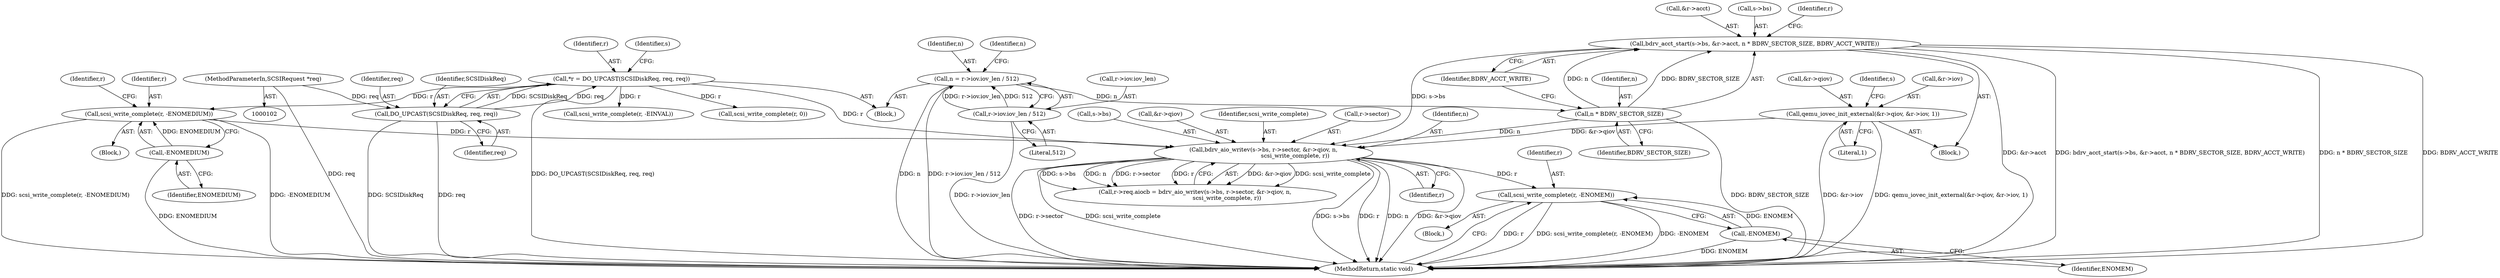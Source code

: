 digraph "0_qemu_103b40f51e4012b3b0ad20f615562a1806d7f49a_2@pointer" {
"1000222" [label="(Call,scsi_write_complete(r, -ENOMEM))"];
"1000199" [label="(Call,bdrv_aio_writev(s->bs, r->sector, &r->qiov, n,\n                                   scsi_write_complete, r))"];
"1000181" [label="(Call,bdrv_acct_start(s->bs, &r->acct, n * BDRV_SECTOR_SIZE, BDRV_ACCT_WRITE))"];
"1000189" [label="(Call,n * BDRV_SECTOR_SIZE)"];
"1000150" [label="(Call,n = r->iov.iov_len / 512)"];
"1000152" [label="(Call,r->iov.iov_len / 512)"];
"1000171" [label="(Call,qemu_iovec_init_external(&r->qiov, &r->iov, 1))"];
"1000167" [label="(Call,scsi_write_complete(r, -ENOMEDIUM))"];
"1000106" [label="(Call,*r = DO_UPCAST(SCSIDiskReq, req, req))"];
"1000108" [label="(Call,DO_UPCAST(SCSIDiskReq, req, req))"];
"1000103" [label="(MethodParameterIn,SCSIRequest *req)"];
"1000169" [label="(Call,-ENOMEDIUM)"];
"1000224" [label="(Call,-ENOMEM)"];
"1000158" [label="(Literal,512)"];
"1000221" [label="(Block,)"];
"1000192" [label="(Identifier,BDRV_ACCT_WRITE)"];
"1000172" [label="(Call,&r->qiov)"];
"1000185" [label="(Call,&r->acct)"];
"1000183" [label="(Identifier,s)"];
"1000199" [label="(Call,bdrv_aio_writev(s->bs, r->sector, &r->qiov, n,\n                                   scsi_write_complete, r))"];
"1000169" [label="(Call,-ENOMEDIUM)"];
"1000174" [label="(Identifier,r)"];
"1000212" [label="(Identifier,r)"];
"1000106" [label="(Call,*r = DO_UPCAST(SCSIDiskReq, req, req))"];
"1000190" [label="(Identifier,n)"];
"1000211" [label="(Identifier,scsi_write_complete)"];
"1000200" [label="(Call,s->bs)"];
"1000193" [label="(Call,r->req.aiocb = bdrv_aio_writev(s->bs, r->sector, &r->qiov, n,\n                                   scsi_write_complete, r))"];
"1000108" [label="(Call,DO_UPCAST(SCSIDiskReq, req, req))"];
"1000150" [label="(Call,n = r->iov.iov_len / 512)"];
"1000182" [label="(Call,s->bs)"];
"1000222" [label="(Call,scsi_write_complete(r, -ENOMEM))"];
"1000181" [label="(Call,bdrv_acct_start(s->bs, &r->acct, n * BDRV_SECTOR_SIZE, BDRV_ACCT_WRITE))"];
"1000171" [label="(Call,qemu_iovec_init_external(&r->qiov, &r->iov, 1))"];
"1000191" [label="(Identifier,BDRV_SECTOR_SIZE)"];
"1000231" [label="(MethodReturn,static void)"];
"1000104" [label="(Block,)"];
"1000151" [label="(Identifier,n)"];
"1000111" [label="(Identifier,req)"];
"1000110" [label="(Identifier,req)"];
"1000168" [label="(Identifier,r)"];
"1000223" [label="(Identifier,r)"];
"1000107" [label="(Identifier,r)"];
"1000189" [label="(Call,n * BDRV_SECTOR_SIZE)"];
"1000206" [label="(Call,&r->qiov)"];
"1000152" [label="(Call,r->iov.iov_len / 512)"];
"1000153" [label="(Call,r->iov.iov_len)"];
"1000114" [label="(Identifier,s)"];
"1000224" [label="(Call,-ENOMEM)"];
"1000161" [label="(Block,)"];
"1000103" [label="(MethodParameterIn,SCSIRequest *req)"];
"1000166" [label="(Block,)"];
"1000170" [label="(Identifier,ENOMEDIUM)"];
"1000176" [label="(Call,&r->iov)"];
"1000180" [label="(Literal,1)"];
"1000145" [label="(Call,scsi_write_complete(r, -EINVAL))"];
"1000109" [label="(Identifier,SCSIDiskReq)"];
"1000196" [label="(Identifier,r)"];
"1000203" [label="(Call,r->sector)"];
"1000160" [label="(Identifier,n)"];
"1000225" [label="(Identifier,ENOMEM)"];
"1000167" [label="(Call,scsi_write_complete(r, -ENOMEDIUM))"];
"1000228" [label="(Call,scsi_write_complete(r, 0))"];
"1000210" [label="(Identifier,n)"];
"1000222" -> "1000221"  [label="AST: "];
"1000222" -> "1000224"  [label="CFG: "];
"1000223" -> "1000222"  [label="AST: "];
"1000224" -> "1000222"  [label="AST: "];
"1000231" -> "1000222"  [label="CFG: "];
"1000222" -> "1000231"  [label="DDG: r"];
"1000222" -> "1000231"  [label="DDG: scsi_write_complete(r, -ENOMEM)"];
"1000222" -> "1000231"  [label="DDG: -ENOMEM"];
"1000199" -> "1000222"  [label="DDG: r"];
"1000224" -> "1000222"  [label="DDG: ENOMEM"];
"1000199" -> "1000193"  [label="AST: "];
"1000199" -> "1000212"  [label="CFG: "];
"1000200" -> "1000199"  [label="AST: "];
"1000203" -> "1000199"  [label="AST: "];
"1000206" -> "1000199"  [label="AST: "];
"1000210" -> "1000199"  [label="AST: "];
"1000211" -> "1000199"  [label="AST: "];
"1000212" -> "1000199"  [label="AST: "];
"1000193" -> "1000199"  [label="CFG: "];
"1000199" -> "1000231"  [label="DDG: s->bs"];
"1000199" -> "1000231"  [label="DDG: r"];
"1000199" -> "1000231"  [label="DDG: n"];
"1000199" -> "1000231"  [label="DDG: &r->qiov"];
"1000199" -> "1000231"  [label="DDG: r->sector"];
"1000199" -> "1000231"  [label="DDG: scsi_write_complete"];
"1000199" -> "1000193"  [label="DDG: &r->qiov"];
"1000199" -> "1000193"  [label="DDG: scsi_write_complete"];
"1000199" -> "1000193"  [label="DDG: s->bs"];
"1000199" -> "1000193"  [label="DDG: n"];
"1000199" -> "1000193"  [label="DDG: r->sector"];
"1000199" -> "1000193"  [label="DDG: r"];
"1000181" -> "1000199"  [label="DDG: s->bs"];
"1000171" -> "1000199"  [label="DDG: &r->qiov"];
"1000189" -> "1000199"  [label="DDG: n"];
"1000167" -> "1000199"  [label="DDG: r"];
"1000106" -> "1000199"  [label="DDG: r"];
"1000181" -> "1000161"  [label="AST: "];
"1000181" -> "1000192"  [label="CFG: "];
"1000182" -> "1000181"  [label="AST: "];
"1000185" -> "1000181"  [label="AST: "];
"1000189" -> "1000181"  [label="AST: "];
"1000192" -> "1000181"  [label="AST: "];
"1000196" -> "1000181"  [label="CFG: "];
"1000181" -> "1000231"  [label="DDG: &r->acct"];
"1000181" -> "1000231"  [label="DDG: bdrv_acct_start(s->bs, &r->acct, n * BDRV_SECTOR_SIZE, BDRV_ACCT_WRITE)"];
"1000181" -> "1000231"  [label="DDG: n * BDRV_SECTOR_SIZE"];
"1000181" -> "1000231"  [label="DDG: BDRV_ACCT_WRITE"];
"1000189" -> "1000181"  [label="DDG: n"];
"1000189" -> "1000181"  [label="DDG: BDRV_SECTOR_SIZE"];
"1000189" -> "1000191"  [label="CFG: "];
"1000190" -> "1000189"  [label="AST: "];
"1000191" -> "1000189"  [label="AST: "];
"1000192" -> "1000189"  [label="CFG: "];
"1000189" -> "1000231"  [label="DDG: BDRV_SECTOR_SIZE"];
"1000150" -> "1000189"  [label="DDG: n"];
"1000150" -> "1000104"  [label="AST: "];
"1000150" -> "1000152"  [label="CFG: "];
"1000151" -> "1000150"  [label="AST: "];
"1000152" -> "1000150"  [label="AST: "];
"1000160" -> "1000150"  [label="CFG: "];
"1000150" -> "1000231"  [label="DDG: r->iov.iov_len / 512"];
"1000150" -> "1000231"  [label="DDG: n"];
"1000152" -> "1000150"  [label="DDG: r->iov.iov_len"];
"1000152" -> "1000150"  [label="DDG: 512"];
"1000152" -> "1000158"  [label="CFG: "];
"1000153" -> "1000152"  [label="AST: "];
"1000158" -> "1000152"  [label="AST: "];
"1000152" -> "1000231"  [label="DDG: r->iov.iov_len"];
"1000171" -> "1000161"  [label="AST: "];
"1000171" -> "1000180"  [label="CFG: "];
"1000172" -> "1000171"  [label="AST: "];
"1000176" -> "1000171"  [label="AST: "];
"1000180" -> "1000171"  [label="AST: "];
"1000183" -> "1000171"  [label="CFG: "];
"1000171" -> "1000231"  [label="DDG: &r->iov"];
"1000171" -> "1000231"  [label="DDG: qemu_iovec_init_external(&r->qiov, &r->iov, 1)"];
"1000167" -> "1000166"  [label="AST: "];
"1000167" -> "1000169"  [label="CFG: "];
"1000168" -> "1000167"  [label="AST: "];
"1000169" -> "1000167"  [label="AST: "];
"1000174" -> "1000167"  [label="CFG: "];
"1000167" -> "1000231"  [label="DDG: -ENOMEDIUM"];
"1000167" -> "1000231"  [label="DDG: scsi_write_complete(r, -ENOMEDIUM)"];
"1000106" -> "1000167"  [label="DDG: r"];
"1000169" -> "1000167"  [label="DDG: ENOMEDIUM"];
"1000106" -> "1000104"  [label="AST: "];
"1000106" -> "1000108"  [label="CFG: "];
"1000107" -> "1000106"  [label="AST: "];
"1000108" -> "1000106"  [label="AST: "];
"1000114" -> "1000106"  [label="CFG: "];
"1000106" -> "1000231"  [label="DDG: DO_UPCAST(SCSIDiskReq, req, req)"];
"1000108" -> "1000106"  [label="DDG: SCSIDiskReq"];
"1000108" -> "1000106"  [label="DDG: req"];
"1000106" -> "1000145"  [label="DDG: r"];
"1000106" -> "1000228"  [label="DDG: r"];
"1000108" -> "1000111"  [label="CFG: "];
"1000109" -> "1000108"  [label="AST: "];
"1000110" -> "1000108"  [label="AST: "];
"1000111" -> "1000108"  [label="AST: "];
"1000108" -> "1000231"  [label="DDG: req"];
"1000108" -> "1000231"  [label="DDG: SCSIDiskReq"];
"1000103" -> "1000108"  [label="DDG: req"];
"1000103" -> "1000102"  [label="AST: "];
"1000103" -> "1000231"  [label="DDG: req"];
"1000169" -> "1000170"  [label="CFG: "];
"1000170" -> "1000169"  [label="AST: "];
"1000169" -> "1000231"  [label="DDG: ENOMEDIUM"];
"1000224" -> "1000225"  [label="CFG: "];
"1000225" -> "1000224"  [label="AST: "];
"1000224" -> "1000231"  [label="DDG: ENOMEM"];
}
